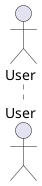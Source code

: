 @startuml
actor User


@enduml
@startuml
actor "Operations Manager" as Ops
participant "Cloud Broker" as CB
participant bin
participant sailsjs

Ops -> CB: Manage Infrastructure
CB -> bin: broker-getResources(resources)
bin -> sailsjs : broker/getResources(resources)
CB -> bin: resource-create(cloud, name, type)
bin -> sailsjs : resource/create(cloud, name, type)
CB -> bin: resource-destroy(cloud, name)
bin -> sailsjs : resource/destroy(cloud, name)

Ops -> CB: Manage Cloud
CB -> bin: cloud-create(cloud, type)
bin -> sailsjs : cloud/create(cloud, type)
CB -> bin: cloud-destroy(cloud, type)
bin -> sailsjs : cloud/destroy(cloud, type)
CB -> bin: cloud-list(cloud, type)
bin -> sailsjs : cloud/list(cloud, type)
CB -> bin: cloud-update(cloud, type)
bin -> sailsjs : cloud/update(cloud, type)

@enduml
